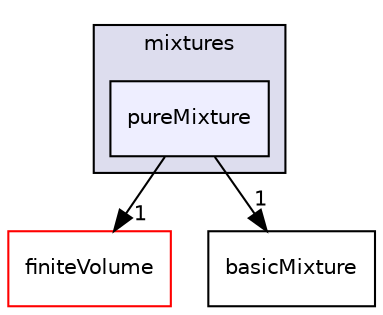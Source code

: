 digraph "src/thermophysicalModels/basic/mixtures/pureMixture" {
  bgcolor=transparent;
  compound=true
  node [ fontsize="10", fontname="Helvetica"];
  edge [ labelfontsize="10", labelfontname="Helvetica"];
  subgraph clusterdir_98749f5e88c1d31322c3eea5d7103a03 {
    graph [ bgcolor="#ddddee", pencolor="black", label="mixtures" fontname="Helvetica", fontsize="10", URL="dir_98749f5e88c1d31322c3eea5d7103a03.html"]
  dir_cceccb801a0b9c65d20e700db4077368 [shape=box, label="pureMixture", style="filled", fillcolor="#eeeeff", pencolor="black", URL="dir_cceccb801a0b9c65d20e700db4077368.html"];
  }
  dir_9bd15774b555cf7259a6fa18f99fe99b [shape=box label="finiteVolume" color="red" URL="dir_9bd15774b555cf7259a6fa18f99fe99b.html"];
  dir_fa5c8182df0b02b1a59debe313363759 [shape=box label="basicMixture" URL="dir_fa5c8182df0b02b1a59debe313363759.html"];
  dir_cceccb801a0b9c65d20e700db4077368->dir_9bd15774b555cf7259a6fa18f99fe99b [headlabel="1", labeldistance=1.5 headhref="dir_002760_000867.html"];
  dir_cceccb801a0b9c65d20e700db4077368->dir_fa5c8182df0b02b1a59debe313363759 [headlabel="1", labeldistance=1.5 headhref="dir_002760_002759.html"];
}
